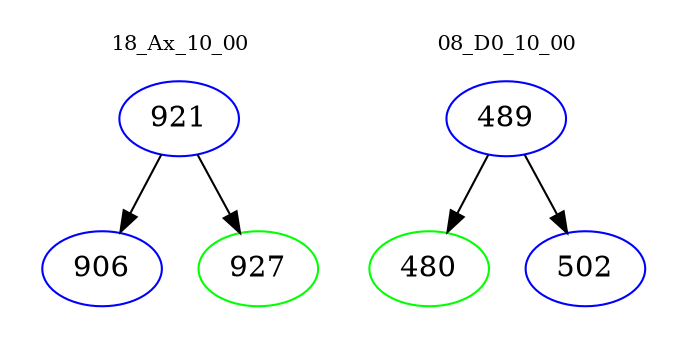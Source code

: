 digraph{
subgraph cluster_0 {
color = white
label = "18_Ax_10_00";
fontsize=10;
T0_921 [label="921", color="blue"]
T0_921 -> T0_906 [color="black"]
T0_906 [label="906", color="blue"]
T0_921 -> T0_927 [color="black"]
T0_927 [label="927", color="green"]
}
subgraph cluster_1 {
color = white
label = "08_D0_10_00";
fontsize=10;
T1_489 [label="489", color="blue"]
T1_489 -> T1_480 [color="black"]
T1_480 [label="480", color="green"]
T1_489 -> T1_502 [color="black"]
T1_502 [label="502", color="blue"]
}
}
